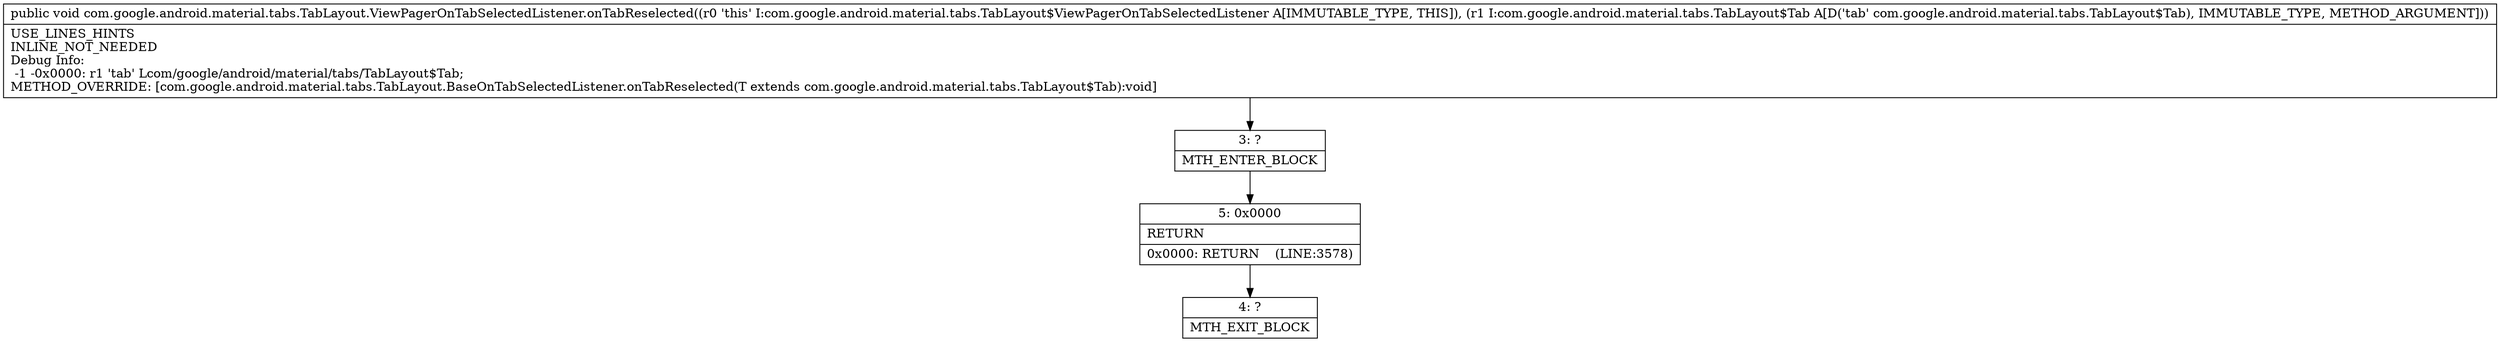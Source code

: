 digraph "CFG forcom.google.android.material.tabs.TabLayout.ViewPagerOnTabSelectedListener.onTabReselected(Lcom\/google\/android\/material\/tabs\/TabLayout$Tab;)V" {
Node_3 [shape=record,label="{3\:\ ?|MTH_ENTER_BLOCK\l}"];
Node_5 [shape=record,label="{5\:\ 0x0000|RETURN\l|0x0000: RETURN    (LINE:3578)\l}"];
Node_4 [shape=record,label="{4\:\ ?|MTH_EXIT_BLOCK\l}"];
MethodNode[shape=record,label="{public void com.google.android.material.tabs.TabLayout.ViewPagerOnTabSelectedListener.onTabReselected((r0 'this' I:com.google.android.material.tabs.TabLayout$ViewPagerOnTabSelectedListener A[IMMUTABLE_TYPE, THIS]), (r1 I:com.google.android.material.tabs.TabLayout$Tab A[D('tab' com.google.android.material.tabs.TabLayout$Tab), IMMUTABLE_TYPE, METHOD_ARGUMENT]))  | USE_LINES_HINTS\lINLINE_NOT_NEEDED\lDebug Info:\l  \-1 \-0x0000: r1 'tab' Lcom\/google\/android\/material\/tabs\/TabLayout$Tab;\lMETHOD_OVERRIDE: [com.google.android.material.tabs.TabLayout.BaseOnTabSelectedListener.onTabReselected(T extends com.google.android.material.tabs.TabLayout$Tab):void]\l}"];
MethodNode -> Node_3;Node_3 -> Node_5;
Node_5 -> Node_4;
}


